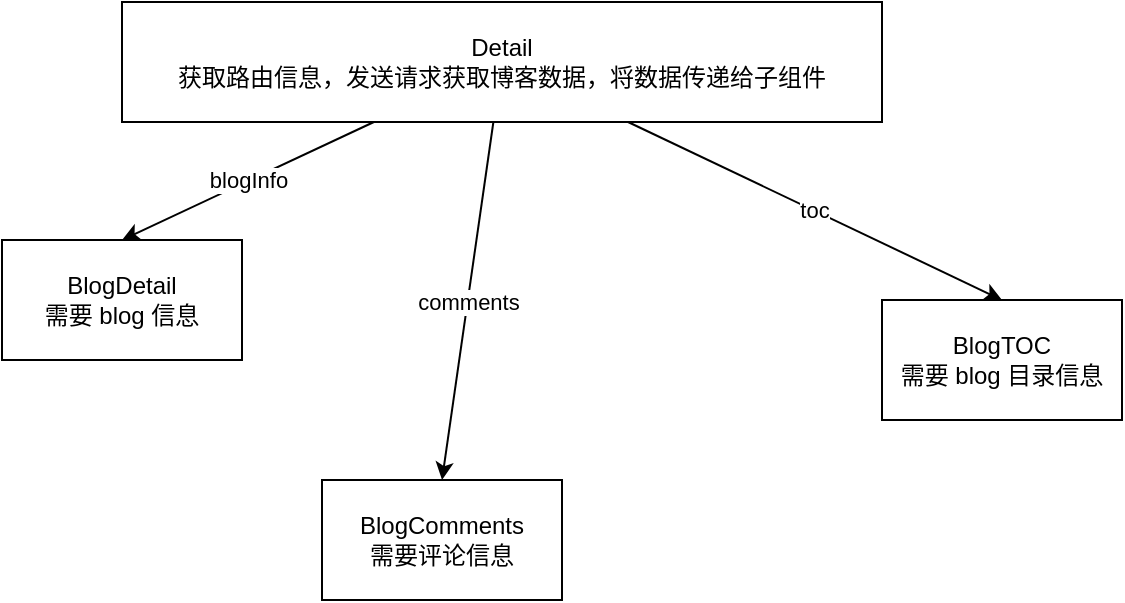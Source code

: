 <mxfile>
    <diagram id="ucdHtJ3AiOPsBGHGZ8OL" name="第 1 页">
        <mxGraphModel dx="1140" dy="689" grid="1" gridSize="10" guides="1" tooltips="1" connect="1" arrows="1" fold="1" page="1" pageScale="1" pageWidth="3300" pageHeight="4681" math="0" shadow="0">
            <root>
                <mxCell id="0"/>
                <mxCell id="1" parent="0"/>
                <mxCell id="6" value="blogInfo" style="edgeStyle=none;html=1;entryX=0.5;entryY=0;entryDx=0;entryDy=0;" parent="1" source="3" target="4" edge="1">
                    <mxGeometry relative="1" as="geometry">
                        <Array as="points"/>
                    </mxGeometry>
                </mxCell>
                <mxCell id="7" value="toc" style="edgeStyle=none;html=1;entryX=0.5;entryY=0;entryDx=0;entryDy=0;" parent="1" source="3" target="5" edge="1">
                    <mxGeometry relative="1" as="geometry"/>
                </mxCell>
                <mxCell id="8" value="comments" style="edgeStyle=none;html=1;entryX=0.5;entryY=0;entryDx=0;entryDy=0;" parent="1" source="3" edge="1" target="9">
                    <mxGeometry relative="1" as="geometry">
                        <mxPoint x="510" y="3050" as="targetPoint"/>
                        <Array as="points"/>
                    </mxGeometry>
                </mxCell>
                <mxCell id="3" value="Detail&lt;br&gt;获取路由信息，发送请求获取博客数据，将数据传递给子组件" style="rounded=0;whiteSpace=wrap;html=1;" parent="1" vertex="1">
                    <mxGeometry x="400" y="2821" width="380" height="60" as="geometry"/>
                </mxCell>
                <mxCell id="4" value="BlogDetail&lt;br&gt;需要 blog 信息" style="rounded=0;whiteSpace=wrap;html=1;" parent="1" vertex="1">
                    <mxGeometry x="340" y="2940" width="120" height="60" as="geometry"/>
                </mxCell>
                <mxCell id="5" value="BlogTOC&lt;br&gt;需要 blog 目录信息" style="rounded=0;whiteSpace=wrap;html=1;" parent="1" vertex="1">
                    <mxGeometry x="780" y="2970" width="120" height="60" as="geometry"/>
                </mxCell>
                <mxCell id="9" value="BlogComments&lt;br&gt;需要评论信息" style="rounded=0;whiteSpace=wrap;html=1;" parent="1" vertex="1">
                    <mxGeometry x="500" y="3060" width="120" height="60" as="geometry"/>
                </mxCell>
            </root>
        </mxGraphModel>
    </diagram>
</mxfile>
